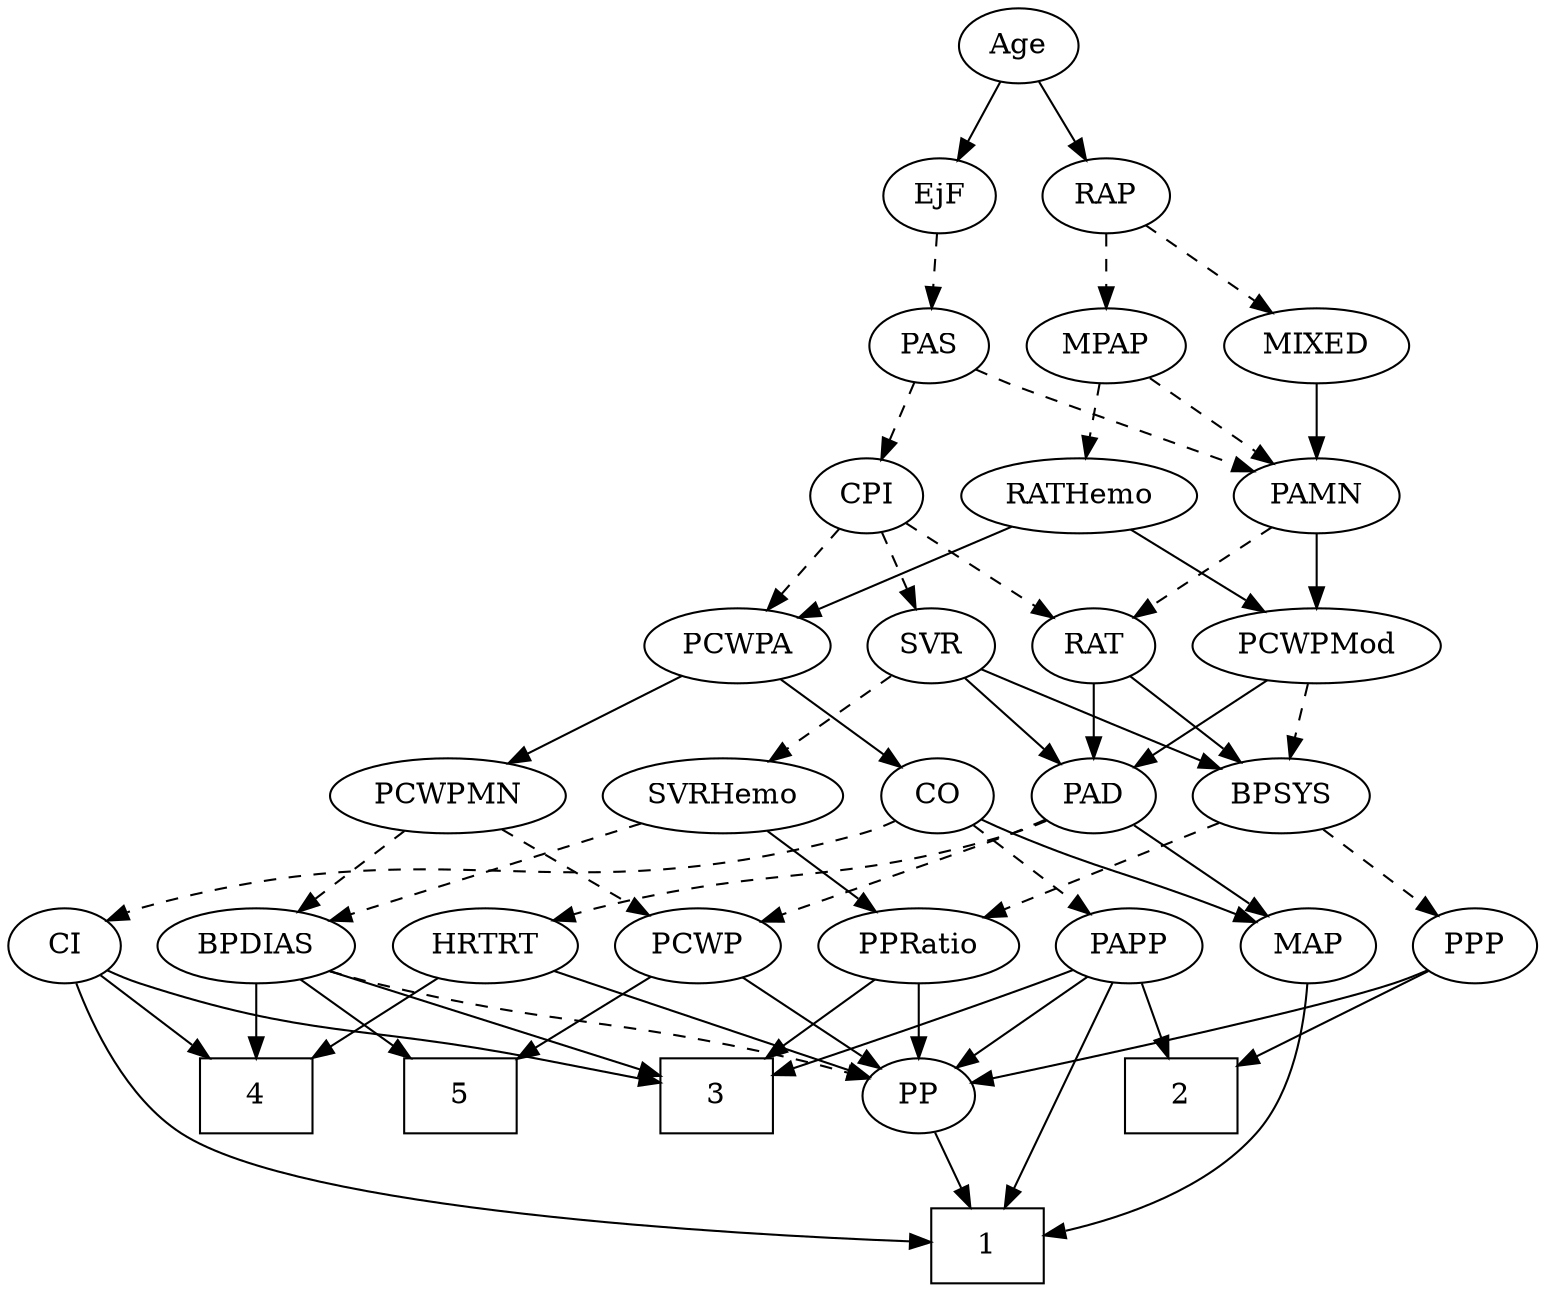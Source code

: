 strict digraph {
	graph [bb="0,0,671.64,612"];
	node [label="\N"];
	1	[height=0.5,
		pos="165.55,18",
		shape=box,
		width=0.75];
	2	[height=0.5,
		pos="165.55,90",
		shape=box,
		width=0.75];
	3	[height=0.5,
		pos="275.55,90",
		shape=box,
		width=0.75];
	4	[height=0.5,
		pos="441.55,90",
		shape=box,
		width=0.75];
	5	[height=0.5,
		pos="588.55,90",
		shape=box,
		width=0.75];
	Age	[height=0.5,
		pos="327.55,594",
		width=0.75];
	EjF	[height=0.5,
		pos="367.55,522",
		width=0.75];
	Age -> EjF	[pos="e,358.32,539.15 336.82,576.76 341.72,568.19 347.84,557.49 353.32,547.9",
		style=solid];
	RAP	[height=0.5,
		pos="291.55,522",
		width=0.77632];
	Age -> RAP	[pos="e,300.1,539.63 319.2,576.76 314.9,568.4 309.56,558.02 304.72,548.61",
		style=solid];
	PAS	[height=0.5,
		pos="371.55,450",
		width=0.75];
	EjF -> PAS	[pos="e,370.57,468.1 368.54,503.7 368.98,495.98 369.51,486.71 370,478.11",
		style=dashed];
	MIXED	[height=0.5,
		pos="198.55,450",
		width=1.1193];
	RAP -> MIXED	[pos="e,218.22,465.8 274.05,507.83 260.65,497.74 241.88,483.62 226.41,471.98",
		style=dashed];
	MPAP	[height=0.5,
		pos="291.55,450",
		width=0.97491];
	RAP -> MPAP	[pos="e,291.55,468.1 291.55,503.7 291.55,495.98 291.55,486.71 291.55,478.11",
		style=dashed];
	PAMN	[height=0.5,
		pos="198.55,378",
		width=1.011];
	MIXED -> PAMN	[pos="e,198.55,396.1 198.55,431.7 198.55,423.98 198.55,414.71 198.55,406.11",
		style=solid];
	MPAP -> PAMN	[pos="e,217.79,393.49 272.28,434.5 258.94,424.45 240.97,410.93 226.12,399.75",
		style=dashed];
	RATHemo	[height=0.5,
		pos="302.55,378",
		width=1.3721];
	MPAP -> RATHemo	[pos="e,299.86,396.1 294.27,431.7 295.48,423.98 296.94,414.71 298.29,406.11",
		style=dashed];
	BPSYS	[height=0.5,
		pos="289.55,234",
		width=1.0471];
	PPP	[height=0.5,
		pos="187.55,162",
		width=0.75];
	BPSYS -> PPP	[pos="e,205.76,175.5 268.91,218.83 253.14,208.02 231.29,193.02 214.21,181.3",
		style=dashed];
	PPRatio	[height=0.5,
		pos="344.55,162",
		width=1.1013];
	BPSYS -> PPRatio	[pos="e,331.86,179.15 302.3,216.76 309.25,207.93 317.97,196.83 325.68,187.01",
		style=dashed];
	PAD	[height=0.5,
		pos="373.55,234",
		width=0.79437];
	MAP	[height=0.5,
		pos="30.547,162",
		width=0.84854];
	PAD -> MAP	[pos="e,53.258,174.15 352.05,221.83 347.06,219.6 341.71,217.5 336.55,216 221.55,182.64 184.87,212.23 69.547,180 67.267,179.36 64.945,178.62 \
62.63,177.8",
		style=solid];
	PCWP	[height=0.5,
		pos="636.55,162",
		width=0.97491];
	PAD -> PCWP	[pos="e,610.28,174 395.32,222.26 400.55,219.96 406.18,217.71 411.55,216 489.7,191.1 513.78,202.86 592.55,180 595.18,179.23 597.89,178.38 \
600.59,177.47",
		style=dashed];
	HRTRT	[height=0.5,
		pos="441.55,162",
		width=1.1013];
	PAD -> HRTRT	[pos="e,426.2,178.8 387.97,218.15 397,208.85 408.84,196.67 419.08,186.12",
		style=dashed];
	CO	[height=0.5,
		pos="182.55,234",
		width=0.75];
	CO -> MAP	[pos="e,53.78,173.7 160.77,222.97 135.25,211.22 92.716,191.63 63.234,178.05",
		style=solid];
	CI	[height=0.5,
		pos="259.55,162",
		width=0.75];
	CO -> CI	[pos="e,244.25,176.91 198.13,218.83 209.16,208.81 224.14,195.19 236.54,183.92",
		style=dashed];
	PAPP	[height=0.5,
		pos="110.55,162",
		width=0.88464];
	CO -> PAPP	[pos="e,125.84,177.87 167.98,218.83 158.03,209.16 144.65,196.15 133.3,185.12",
		style=dashed];
	PAS -> PAMN	[pos="e,226.61,389.58 350.34,438.68 345.51,436.41 340.37,434.07 335.55,432 317.2,424.13 270.06,406.07 236.21,393.22",
		style=dashed];
	CPI	[height=0.5,
		pos="396.55,378",
		width=0.75];
	PAS -> CPI	[pos="e,390.49,395.96 377.47,432.41 380.33,424.42 383.82,414.64 387.03,405.64",
		style=dashed];
	RAT	[height=0.5,
		pos="295.55,306",
		width=0.75827];
	PAMN -> RAT	[pos="e,277.58,319.96 218.18,362.83 232.84,352.25 253.05,337.67 269.13,326.06",
		style=dashed];
	PCWPMod	[height=0.5,
		pos="198.55,306",
		width=1.4443];
	PAMN -> PCWPMod	[pos="e,198.55,324.1 198.55,359.7 198.55,351.98 198.55,342.71 198.55,334.11",
		style=solid];
	RATHemo -> PCWPMod	[pos="e,221.43,322.4 279.98,361.81 265.36,351.97 246.12,339.02 230.01,328.18",
		style=solid];
	PCWPA	[height=0.5,
		pos="382.55,306",
		width=1.1555];
	RATHemo -> PCWPA	[pos="e,365.02,322.34 320.7,361.12 331.49,351.68 345.33,339.56 357.19,329.19",
		style=solid];
	CPI -> RAT	[pos="e,313.79,319.64 378.49,364.49 362.79,353.6 339.83,337.69 322.05,325.37",
		style=dashed];
	SVR	[height=0.5,
		pos="470.55,306",
		width=0.77632];
	CPI -> SVR	[pos="e,455.34,321.38 411.52,362.83 421.98,352.94 436.14,339.55 447.97,328.36",
		style=dashed];
	CPI -> PCWPA	[pos="e,386,324.28 393.16,360.05 391.62,352.35 389.75,343.03 388.02,334.36",
		style=dashed];
	RAT -> BPSYS	[pos="e,291.01,252.1 294.06,287.7 293.4,279.98 292.61,270.71 291.87,262.11",
		style=solid];
	RAT -> PAD	[pos="e,357.79,249.14 311.33,290.83 322.43,280.87 337.48,267.37 349.99,256.14",
		style=solid];
	SVR -> BPSYS	[pos="e,318.75,245.8 448.76,294.64 443.79,292.38 438.51,290.05 433.55,288 390.65,270.3 379.09,268.04 335.55,252 333.17,251.12 330.73,250.22 \
328.26,249.31",
		style=solid];
	SVR -> PAD	[pos="e,391.71,248.11 452.3,291.83 437.53,281.18 416.54,266.02 399.93,254.04",
		style=solid];
	SVRHemo	[height=0.5,
		pos="470.55,234",
		width=1.3902];
	SVR -> SVRHemo	[pos="e,470.55,252.1 470.55,287.7 470.55,279.98 470.55,270.71 470.55,262.11",
		style=dashed];
	PCWPMod -> BPSYS	[pos="e,270.53,249.63 219.2,289.12 231.96,279.29 248.5,266.58 262.33,255.94",
		style=dashed];
	PCWPMod -> PAD	[pos="e,351.34,245.48 233.1,292.43 261.16,282.05 301.66,266.7 336.55,252 338.36,251.24 340.21,250.44 342.07,249.63",
		style=solid];
	PCWPA -> CO	[pos="e,206.08,243.24 351.3,294.06 314.39,281.14 253.25,259.75 215.58,246.56",
		style=solid];
	PCWPMN	[height=0.5,
		pos="588.55,234",
		width=1.3902];
	PCWPA -> PCWPMN	[pos="e,553.32,246.97 414.28,294.22 448.93,282.44 504.68,263.5 543.77,250.22",
		style=solid];
	BPDIAS	[height=0.5,
		pos="541.55,162",
		width=1.1735];
	PCWPMN -> BPDIAS	[pos="e,552.61,179.47 577.41,216.41 571.67,207.87 564.56,197.28 558.19,187.79",
		style=dashed];
	PCWPMN -> PCWP	[pos="e,625.25,179.47 599.92,216.41 605.78,207.87 613.04,197.28 619.55,187.79",
		style=dashed];
	SVRHemo -> BPDIAS	[pos="e,525.17,179.15 487.01,216.76 496.15,207.75 507.69,196.39 517.79,186.43",
		style=dashed];
	SVRHemo -> PPRatio	[pos="e,368.91,176.54 444.44,218.5 425.1,207.75 398.6,193.03 377.75,181.45",
		style=solid];
	BPDIAS -> 3	[pos="e,302.78,104.7 510.17,149.87 503.73,147.77 496.95,145.7 490.55,144 415.19,123.94 390.5,132.75 312.56,107.9",
		style=solid];
	BPDIAS -> 4	[pos="e,465.89,108.04 520.34,146.15 507.02,136.83 489.56,124.61 474.46,114.04",
		style=solid];
	BPDIAS -> 5	[pos="e,576.83,108.45 552.69,144.41 558.2,136.2 564.98,126.1 571.16,116.9",
		style=solid];
	PP	[height=0.5,
		pos="347.55,90",
		width=0.75];
	BPDIAS -> PP	[pos="e,370.73,99.363 510.38,149.75 474.74,136.89 416.66,115.94 380.35,102.84",
		style=dashed];
	MAP -> 1	[pos="e,148.97,36.145 44.771,145.84 61.442,128.09 89.922,97.84 114.55,72 123.41,62.705 133.17,52.536 141.77,43.613",
		style=solid];
	PP -> 1	[pos="e,192.75,28.026 326.37,78.601 321.54,76.339 316.4,74.02 311.55,72 274.87,56.722 232.05,41.473 202.3,31.282",
		style=solid];
	PPP -> 2	[pos="e,170.98,108.28 182.22,144.05 179.77,136.26 176.81,126.82 174.06,118.08",
		style=solid];
	PPP -> PP	[pos="e,326.31,101.26 208.78,150.74 213.61,148.47 218.74,146.12 223.55,144 262.22,126.97 272.87,125.03 311.55,108 313.35,107.21 315.2,\
106.38 317.06,105.53",
		style=solid];
	PPRatio -> 3	[pos="e,292.59,108.29 328.89,145.12 320.27,136.37 309.39,125.33 299.71,115.51",
		style=solid];
	PPRatio -> PP	[pos="e,346.81,108.1 345.29,143.7 345.62,135.98 346.02,126.71 346.39,118.11",
		style=solid];
	PCWP -> 5	[pos="e,600.29,108.12 625.41,144.76 619.65,136.35 612.47,125.89 605.99,116.44",
		style=solid];
	PCWP -> PP	[pos="e,371.4,98.544 610.28,149.97 604.51,147.8 598.37,145.67 592.55,144 511.19,120.66 487.81,127.93 405.55,108 397.59,106.07 389.09,103.74 \
381.12,101.43",
		style=solid];
	CI -> 1	[pos="e,177.3,36.13 249.37,145.19 237.86,127.34 218.51,97.488 201.55,72 195.54,62.971 188.89,53.132 182.95,44.409",
		style=solid];
	CI -> 3	[pos="e,271.6,108.28 263.42,144.05 265.2,136.26 267.36,126.82 269.36,118.08",
		style=solid];
	CI -> 4	[pos="e,414.35,100.03 280.72,150.6 285.56,148.34 290.7,146.02 295.55,144 332.22,128.72 375.05,113.47 404.79,103.28",
		style=solid];
	PAPP -> 1	[pos="e,151.38,36.149 112.2,144.01 114.44,125.65 119.37,95.83 129.55,72 133.63,62.433 139.54,52.784 145.39,44.388",
		style=solid];
	PAPP -> 2	[pos="e,151.96,108.29 123.03,145.12 129.7,136.63 138.06,125.98 145.61,116.38",
		style=solid];
	PAPP -> 3	[pos="e,248.48,102.48 135.25,150.52 162.79,138.84 207.59,119.83 239.15,106.44",
		style=solid];
	PAPP -> PP	[pos="e,326.93,101.68 135.01,150.05 140.39,147.87 146.11,145.72 151.55,144 221.02,121.96 242.62,131.71 311.55,108 313.46,107.34 315.4,\
106.61 317.35,105.84",
		style=solid];
	HRTRT -> 4	[pos="e,441.55,108.1 441.55,143.7 441.55,135.98 441.55,126.71 441.55,118.11",
		style=solid];
	HRTRT -> PP	[pos="e,364.93,103.94 421.61,146.15 407.43,135.59 388.25,121.31 372.96,109.92",
		style=solid];
}
